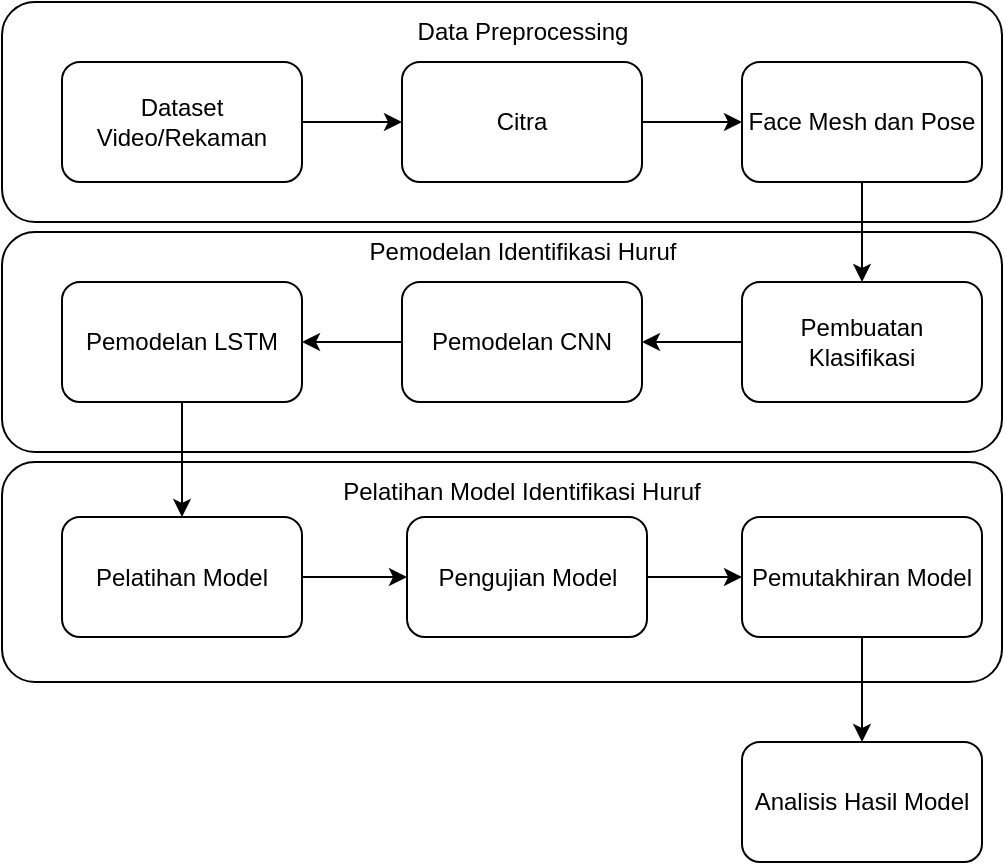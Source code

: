 <mxfile version="20.6.0" type="github">
  <diagram id="krtiONgvCwZE9kZQAfwz" name="metodologi-a">
    <mxGraphModel dx="1038" dy="489" grid="1" gridSize="10" guides="1" tooltips="1" connect="1" arrows="1" fold="1" page="1" pageScale="1" pageWidth="827" pageHeight="1169" math="0" shadow="0">
      <root>
        <mxCell id="0" />
        <mxCell id="1" parent="0" />
        <mxCell id="3Ln-GhuqyoS-aDaGr7-3-17" value="" style="rounded=1;whiteSpace=wrap;html=1;" parent="1" vertex="1">
          <mxGeometry x="140" y="390" width="500" height="110" as="geometry" />
        </mxCell>
        <mxCell id="3Ln-GhuqyoS-aDaGr7-3-14" value="" style="rounded=1;whiteSpace=wrap;html=1;" parent="1" vertex="1">
          <mxGeometry x="140" y="275" width="500" height="110" as="geometry" />
        </mxCell>
        <mxCell id="3Ln-GhuqyoS-aDaGr7-3-12" value="" style="rounded=1;whiteSpace=wrap;html=1;" parent="1" vertex="1">
          <mxGeometry x="140" y="160" width="500" height="110" as="geometry" />
        </mxCell>
        <mxCell id="3Ln-GhuqyoS-aDaGr7-3-3" value="" style="edgeStyle=orthogonalEdgeStyle;rounded=0;orthogonalLoop=1;jettySize=auto;html=1;" parent="1" source="3Ln-GhuqyoS-aDaGr7-3-1" target="3Ln-GhuqyoS-aDaGr7-3-2" edge="1">
          <mxGeometry relative="1" as="geometry" />
        </mxCell>
        <mxCell id="3Ln-GhuqyoS-aDaGr7-3-1" value="Dataset Video/Rekaman" style="rounded=1;whiteSpace=wrap;html=1;" parent="1" vertex="1">
          <mxGeometry x="170" y="190" width="120" height="60" as="geometry" />
        </mxCell>
        <mxCell id="3Ln-GhuqyoS-aDaGr7-3-5" value="" style="edgeStyle=orthogonalEdgeStyle;rounded=0;orthogonalLoop=1;jettySize=auto;html=1;" parent="1" source="3Ln-GhuqyoS-aDaGr7-3-2" target="3Ln-GhuqyoS-aDaGr7-3-4" edge="1">
          <mxGeometry relative="1" as="geometry" />
        </mxCell>
        <mxCell id="3Ln-GhuqyoS-aDaGr7-3-2" value="Citra" style="rounded=1;whiteSpace=wrap;html=1;" parent="1" vertex="1">
          <mxGeometry x="340" y="190" width="120" height="60" as="geometry" />
        </mxCell>
        <mxCell id="3Ln-GhuqyoS-aDaGr7-3-7" value="" style="edgeStyle=orthogonalEdgeStyle;rounded=0;orthogonalLoop=1;jettySize=auto;html=1;" parent="1" source="3Ln-GhuqyoS-aDaGr7-3-4" target="3Ln-GhuqyoS-aDaGr7-3-6" edge="1">
          <mxGeometry relative="1" as="geometry" />
        </mxCell>
        <mxCell id="3Ln-GhuqyoS-aDaGr7-3-4" value="Face Mesh dan Pose" style="rounded=1;whiteSpace=wrap;html=1;" parent="1" vertex="1">
          <mxGeometry x="510" y="190" width="120" height="60" as="geometry" />
        </mxCell>
        <mxCell id="3Ln-GhuqyoS-aDaGr7-3-9" value="" style="edgeStyle=orthogonalEdgeStyle;rounded=0;orthogonalLoop=1;jettySize=auto;html=1;" parent="1" source="3Ln-GhuqyoS-aDaGr7-3-6" target="3Ln-GhuqyoS-aDaGr7-3-8" edge="1">
          <mxGeometry relative="1" as="geometry" />
        </mxCell>
        <mxCell id="3Ln-GhuqyoS-aDaGr7-3-6" value="Pembuatan Klasifikasi" style="rounded=1;whiteSpace=wrap;html=1;" parent="1" vertex="1">
          <mxGeometry x="510" y="300" width="120" height="60" as="geometry" />
        </mxCell>
        <mxCell id="3Ln-GhuqyoS-aDaGr7-3-11" value="" style="edgeStyle=orthogonalEdgeStyle;rounded=0;orthogonalLoop=1;jettySize=auto;html=1;" parent="1" source="3Ln-GhuqyoS-aDaGr7-3-8" target="3Ln-GhuqyoS-aDaGr7-3-10" edge="1">
          <mxGeometry relative="1" as="geometry" />
        </mxCell>
        <mxCell id="3Ln-GhuqyoS-aDaGr7-3-8" value="Pemodelan CNN" style="rounded=1;whiteSpace=wrap;html=1;" parent="1" vertex="1">
          <mxGeometry x="340" y="300" width="120" height="60" as="geometry" />
        </mxCell>
        <mxCell id="3Ln-GhuqyoS-aDaGr7-3-19" style="edgeStyle=orthogonalEdgeStyle;rounded=0;orthogonalLoop=1;jettySize=auto;html=1;" parent="1" source="3Ln-GhuqyoS-aDaGr7-3-10" target="3Ln-GhuqyoS-aDaGr7-3-16" edge="1">
          <mxGeometry relative="1" as="geometry" />
        </mxCell>
        <mxCell id="3Ln-GhuqyoS-aDaGr7-3-10" value="Pemodelan LSTM" style="rounded=1;whiteSpace=wrap;html=1;" parent="1" vertex="1">
          <mxGeometry x="170" y="300" width="120" height="60" as="geometry" />
        </mxCell>
        <mxCell id="3Ln-GhuqyoS-aDaGr7-3-13" value="Data Preprocessing" style="text;html=1;strokeColor=none;fillColor=none;align=center;verticalAlign=middle;whiteSpace=wrap;rounded=0;" parent="1" vertex="1">
          <mxGeometry x="337.5" y="160" width="125" height="30" as="geometry" />
        </mxCell>
        <mxCell id="3Ln-GhuqyoS-aDaGr7-3-15" value="Pemodelan Identifikasi Huruf" style="text;html=1;strokeColor=none;fillColor=none;align=center;verticalAlign=middle;whiteSpace=wrap;rounded=0;" parent="1" vertex="1">
          <mxGeometry x="313.75" y="270" width="172.5" height="30" as="geometry" />
        </mxCell>
        <mxCell id="3Ln-GhuqyoS-aDaGr7-3-21" value="" style="edgeStyle=orthogonalEdgeStyle;rounded=0;orthogonalLoop=1;jettySize=auto;html=1;" parent="1" source="3Ln-GhuqyoS-aDaGr7-3-16" target="3Ln-GhuqyoS-aDaGr7-3-20" edge="1">
          <mxGeometry relative="1" as="geometry" />
        </mxCell>
        <mxCell id="3Ln-GhuqyoS-aDaGr7-3-16" value="Pelatihan Model" style="rounded=1;whiteSpace=wrap;html=1;" parent="1" vertex="1">
          <mxGeometry x="170" y="417.5" width="120" height="60" as="geometry" />
        </mxCell>
        <mxCell id="3Ln-GhuqyoS-aDaGr7-3-18" value="Pelatihan Model Identifikasi Huruf" style="text;html=1;strokeColor=none;fillColor=none;align=center;verticalAlign=middle;whiteSpace=wrap;rounded=0;" parent="1" vertex="1">
          <mxGeometry x="306.87" y="390" width="186.25" height="30" as="geometry" />
        </mxCell>
        <mxCell id="3Ln-GhuqyoS-aDaGr7-3-23" value="" style="edgeStyle=orthogonalEdgeStyle;rounded=0;orthogonalLoop=1;jettySize=auto;html=1;" parent="1" source="3Ln-GhuqyoS-aDaGr7-3-20" target="3Ln-GhuqyoS-aDaGr7-3-22" edge="1">
          <mxGeometry relative="1" as="geometry" />
        </mxCell>
        <mxCell id="3Ln-GhuqyoS-aDaGr7-3-20" value="Pengujian Model" style="rounded=1;whiteSpace=wrap;html=1;" parent="1" vertex="1">
          <mxGeometry x="342.5" y="417.5" width="120" height="60" as="geometry" />
        </mxCell>
        <mxCell id="3Ln-GhuqyoS-aDaGr7-3-25" value="" style="edgeStyle=orthogonalEdgeStyle;rounded=0;orthogonalLoop=1;jettySize=auto;html=1;" parent="1" source="3Ln-GhuqyoS-aDaGr7-3-22" target="3Ln-GhuqyoS-aDaGr7-3-24" edge="1">
          <mxGeometry relative="1" as="geometry" />
        </mxCell>
        <mxCell id="3Ln-GhuqyoS-aDaGr7-3-22" value="Pemutakhiran Model" style="rounded=1;whiteSpace=wrap;html=1;" parent="1" vertex="1">
          <mxGeometry x="510" y="417.5" width="120" height="60" as="geometry" />
        </mxCell>
        <mxCell id="3Ln-GhuqyoS-aDaGr7-3-24" value="Analisis Hasil Model" style="rounded=1;whiteSpace=wrap;html=1;" parent="1" vertex="1">
          <mxGeometry x="510" y="530" width="120" height="60" as="geometry" />
        </mxCell>
      </root>
    </mxGraphModel>
  </diagram>
</mxfile>

